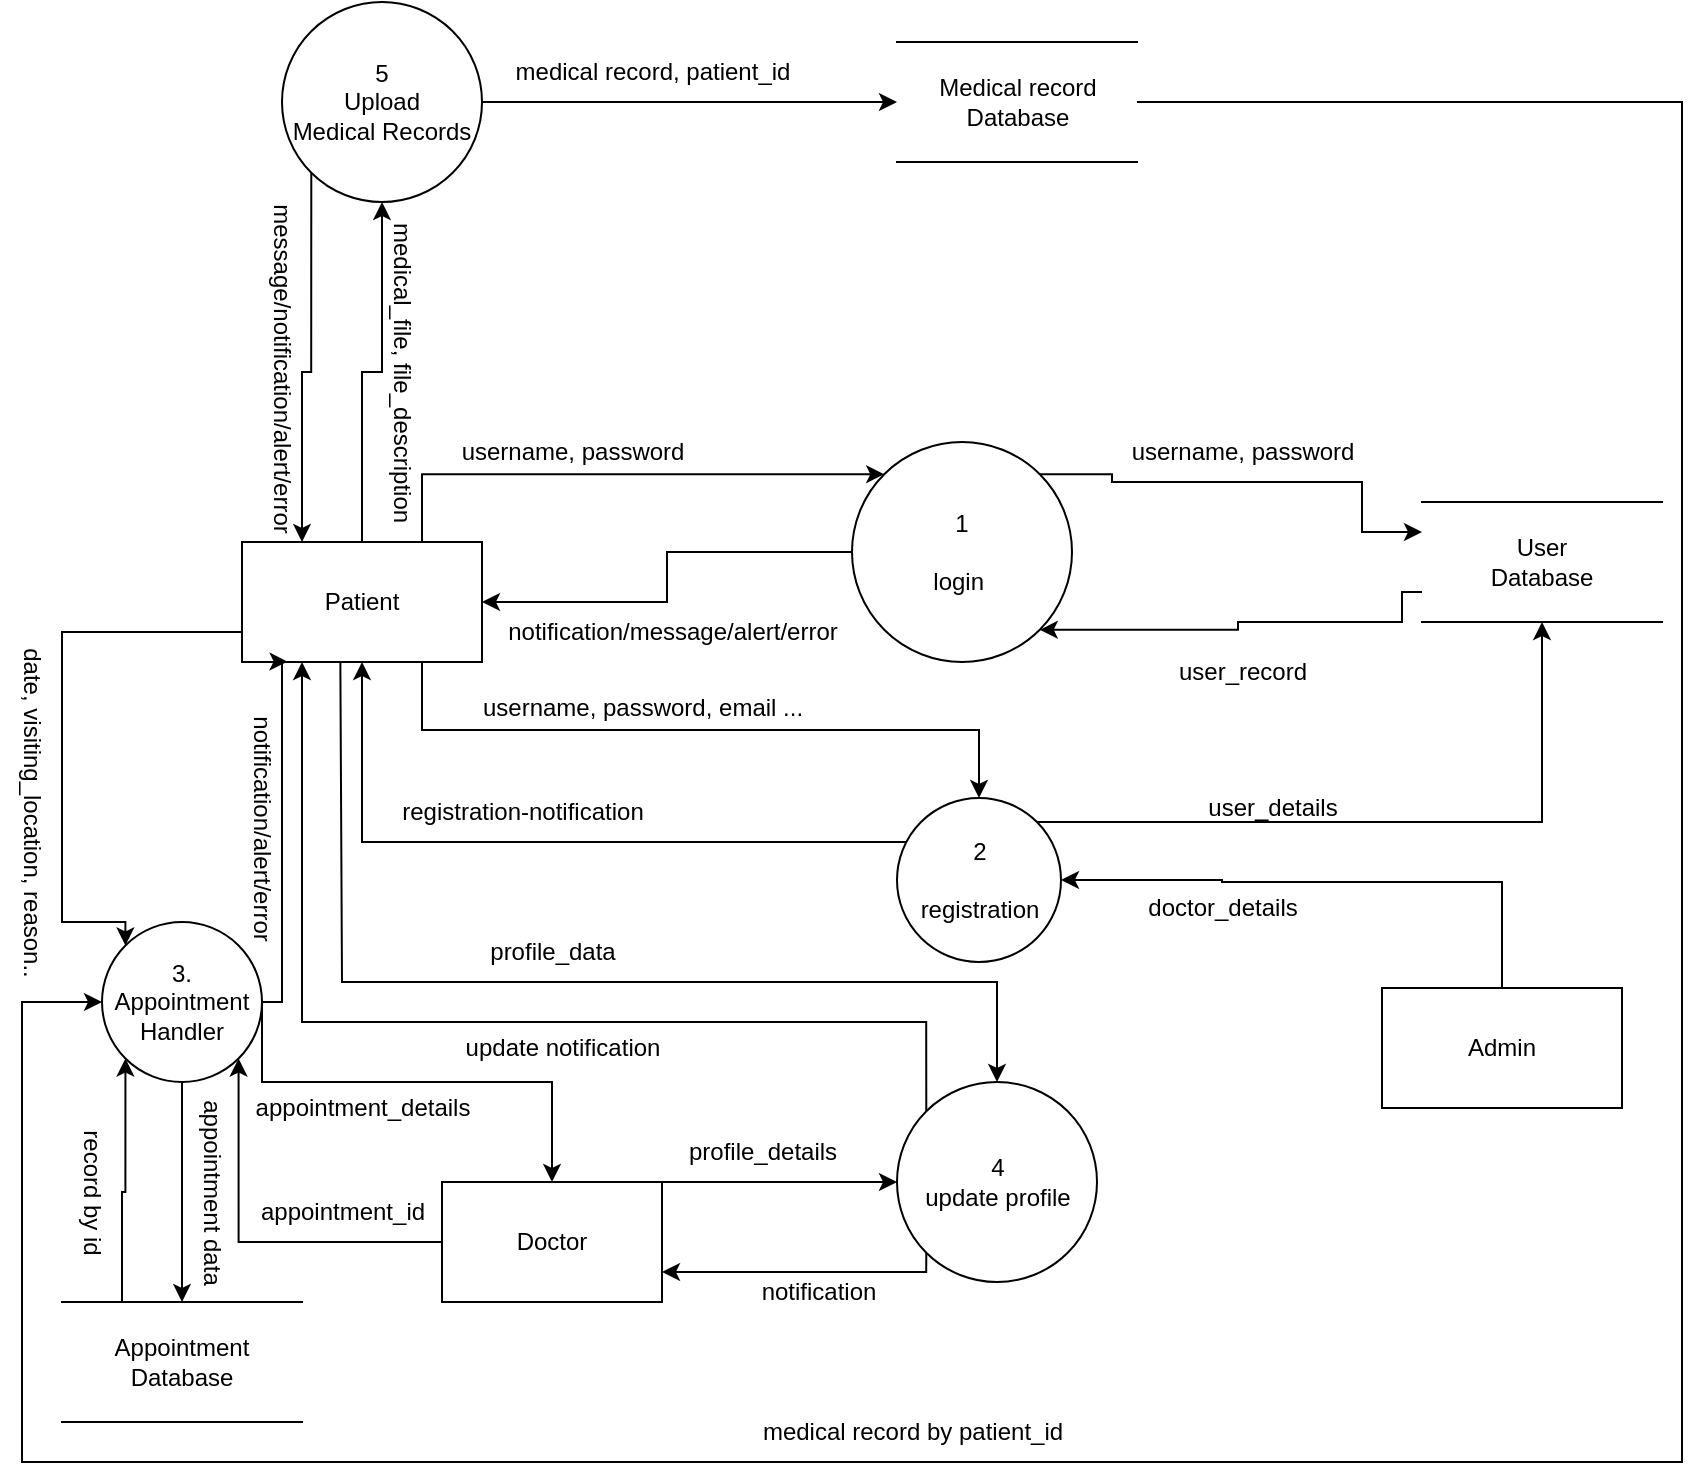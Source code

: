 <mxfile version="21.3.7" type="device">
  <diagram name="Page-1" id="id4hnuhuo75r5iLh6sp2">
    <mxGraphModel dx="1290" dy="1677" grid="1" gridSize="10" guides="1" tooltips="1" connect="1" arrows="1" fold="1" page="1" pageScale="1" pageWidth="850" pageHeight="1100" math="0" shadow="0">
      <root>
        <mxCell id="0" />
        <mxCell id="1" parent="0" />
        <mxCell id="u3d1l5M-4l7rgUjGcVjR-4" style="edgeStyle=orthogonalEdgeStyle;rounded=0;orthogonalLoop=1;jettySize=auto;html=1;exitX=0.75;exitY=0;exitDx=0;exitDy=0;entryX=0;entryY=0;entryDx=0;entryDy=0;" edge="1" parent="1" source="u3d1l5M-4l7rgUjGcVjR-2" target="u3d1l5M-4l7rgUjGcVjR-3">
          <mxGeometry relative="1" as="geometry" />
        </mxCell>
        <mxCell id="u3d1l5M-4l7rgUjGcVjR-19" style="edgeStyle=orthogonalEdgeStyle;rounded=0;orthogonalLoop=1;jettySize=auto;html=1;exitX=0.75;exitY=1;exitDx=0;exitDy=0;" edge="1" parent="1" source="u3d1l5M-4l7rgUjGcVjR-2" target="u3d1l5M-4l7rgUjGcVjR-17">
          <mxGeometry relative="1" as="geometry" />
        </mxCell>
        <mxCell id="u3d1l5M-4l7rgUjGcVjR-28" style="edgeStyle=orthogonalEdgeStyle;rounded=0;orthogonalLoop=1;jettySize=auto;html=1;exitX=0;exitY=0.75;exitDx=0;exitDy=0;entryX=0;entryY=0;entryDx=0;entryDy=0;" edge="1" parent="1" source="u3d1l5M-4l7rgUjGcVjR-2" target="u3d1l5M-4l7rgUjGcVjR-27">
          <mxGeometry relative="1" as="geometry">
            <Array as="points">
              <mxPoint x="30" y="195" />
              <mxPoint x="30" y="340" />
              <mxPoint x="62" y="340" />
            </Array>
          </mxGeometry>
        </mxCell>
        <mxCell id="u3d1l5M-4l7rgUjGcVjR-41" style="edgeStyle=orthogonalEdgeStyle;rounded=0;orthogonalLoop=1;jettySize=auto;html=1;exitX=0.41;exitY=0.983;exitDx=0;exitDy=0;entryX=0.5;entryY=0;entryDx=0;entryDy=0;exitPerimeter=0;" edge="1" parent="1" source="u3d1l5M-4l7rgUjGcVjR-2" target="u3d1l5M-4l7rgUjGcVjR-32">
          <mxGeometry relative="1" as="geometry">
            <Array as="points">
              <mxPoint x="169" y="215" />
              <mxPoint x="170" y="370" />
              <mxPoint x="498" y="370" />
            </Array>
          </mxGeometry>
        </mxCell>
        <mxCell id="u3d1l5M-4l7rgUjGcVjR-62" style="edgeStyle=orthogonalEdgeStyle;rounded=0;orthogonalLoop=1;jettySize=auto;html=1;exitX=0.5;exitY=0;exitDx=0;exitDy=0;entryX=0.5;entryY=1;entryDx=0;entryDy=0;" edge="1" parent="1" source="u3d1l5M-4l7rgUjGcVjR-2" target="u3d1l5M-4l7rgUjGcVjR-61">
          <mxGeometry relative="1" as="geometry" />
        </mxCell>
        <mxCell id="u3d1l5M-4l7rgUjGcVjR-2" value="Patient" style="rounded=0;whiteSpace=wrap;html=1;" vertex="1" parent="1">
          <mxGeometry x="120" y="150" width="120" height="60" as="geometry" />
        </mxCell>
        <mxCell id="u3d1l5M-4l7rgUjGcVjR-10" style="edgeStyle=orthogonalEdgeStyle;rounded=0;orthogonalLoop=1;jettySize=auto;html=1;exitX=0;exitY=0.5;exitDx=0;exitDy=0;entryX=1;entryY=0.5;entryDx=0;entryDy=0;" edge="1" parent="1" source="u3d1l5M-4l7rgUjGcVjR-3" target="u3d1l5M-4l7rgUjGcVjR-2">
          <mxGeometry relative="1" as="geometry" />
        </mxCell>
        <mxCell id="u3d1l5M-4l7rgUjGcVjR-13" style="edgeStyle=orthogonalEdgeStyle;rounded=0;orthogonalLoop=1;jettySize=auto;html=1;exitX=1;exitY=0;exitDx=0;exitDy=0;entryX=0;entryY=0.25;entryDx=0;entryDy=0;" edge="1" parent="1" source="u3d1l5M-4l7rgUjGcVjR-3" target="u3d1l5M-4l7rgUjGcVjR-12">
          <mxGeometry relative="1" as="geometry">
            <Array as="points">
              <mxPoint x="555" y="116" />
              <mxPoint x="555" y="120" />
              <mxPoint x="680" y="120" />
              <mxPoint x="680" y="145" />
            </Array>
          </mxGeometry>
        </mxCell>
        <mxCell id="u3d1l5M-4l7rgUjGcVjR-3" value="1&lt;br&gt;&lt;br&gt;login&amp;nbsp;" style="ellipse;whiteSpace=wrap;html=1;aspect=fixed;" vertex="1" parent="1">
          <mxGeometry x="425" y="100" width="110" height="110" as="geometry" />
        </mxCell>
        <mxCell id="u3d1l5M-4l7rgUjGcVjR-5" value="username, password" style="text;html=1;align=center;verticalAlign=middle;resizable=0;points=[];autosize=1;strokeColor=none;fillColor=none;" vertex="1" parent="1">
          <mxGeometry x="220" y="90" width="130" height="30" as="geometry" />
        </mxCell>
        <mxCell id="u3d1l5M-4l7rgUjGcVjR-11" value="notification/message/alert/error" style="text;html=1;align=center;verticalAlign=middle;resizable=0;points=[];autosize=1;strokeColor=none;fillColor=none;" vertex="1" parent="1">
          <mxGeometry x="240" y="180" width="190" height="30" as="geometry" />
        </mxCell>
        <mxCell id="u3d1l5M-4l7rgUjGcVjR-15" style="edgeStyle=orthogonalEdgeStyle;rounded=0;orthogonalLoop=1;jettySize=auto;html=1;exitX=0;exitY=0.75;exitDx=0;exitDy=0;entryX=1;entryY=1;entryDx=0;entryDy=0;" edge="1" parent="1" source="u3d1l5M-4l7rgUjGcVjR-12" target="u3d1l5M-4l7rgUjGcVjR-3">
          <mxGeometry relative="1" as="geometry">
            <mxPoint x="560" y="175" as="targetPoint" />
            <Array as="points">
              <mxPoint x="700" y="190" />
              <mxPoint x="618" y="190" />
              <mxPoint x="618" y="194" />
            </Array>
          </mxGeometry>
        </mxCell>
        <mxCell id="u3d1l5M-4l7rgUjGcVjR-12" value="User&lt;br&gt;Database" style="shape=partialRectangle;whiteSpace=wrap;html=1;left=0;right=0;fillColor=none;" vertex="1" parent="1">
          <mxGeometry x="710" y="130" width="120" height="60" as="geometry" />
        </mxCell>
        <mxCell id="u3d1l5M-4l7rgUjGcVjR-14" value="username, password" style="text;html=1;align=center;verticalAlign=middle;resizable=0;points=[];autosize=1;strokeColor=none;fillColor=none;" vertex="1" parent="1">
          <mxGeometry x="555" y="90" width="130" height="30" as="geometry" />
        </mxCell>
        <mxCell id="u3d1l5M-4l7rgUjGcVjR-16" value="user_record" style="text;html=1;align=center;verticalAlign=middle;resizable=0;points=[];autosize=1;strokeColor=none;fillColor=none;" vertex="1" parent="1">
          <mxGeometry x="575" y="200" width="90" height="30" as="geometry" />
        </mxCell>
        <mxCell id="u3d1l5M-4l7rgUjGcVjR-21" style="edgeStyle=orthogonalEdgeStyle;rounded=0;orthogonalLoop=1;jettySize=auto;html=1;entryX=0.5;entryY=1;entryDx=0;entryDy=0;" edge="1" parent="1" source="u3d1l5M-4l7rgUjGcVjR-17" target="u3d1l5M-4l7rgUjGcVjR-2">
          <mxGeometry relative="1" as="geometry">
            <Array as="points">
              <mxPoint x="180" y="300" />
            </Array>
          </mxGeometry>
        </mxCell>
        <mxCell id="u3d1l5M-4l7rgUjGcVjR-23" style="edgeStyle=orthogonalEdgeStyle;rounded=0;orthogonalLoop=1;jettySize=auto;html=1;exitX=1;exitY=0;exitDx=0;exitDy=0;entryX=0.5;entryY=1;entryDx=0;entryDy=0;" edge="1" parent="1" source="u3d1l5M-4l7rgUjGcVjR-17" target="u3d1l5M-4l7rgUjGcVjR-12">
          <mxGeometry relative="1" as="geometry" />
        </mxCell>
        <mxCell id="u3d1l5M-4l7rgUjGcVjR-17" value="2&lt;br&gt;&lt;br&gt;registration" style="ellipse;whiteSpace=wrap;html=1;aspect=fixed;" vertex="1" parent="1">
          <mxGeometry x="447.5" y="278" width="82" height="82" as="geometry" />
        </mxCell>
        <mxCell id="u3d1l5M-4l7rgUjGcVjR-20" value="username, password, email ..." style="text;html=1;align=center;verticalAlign=middle;resizable=0;points=[];autosize=1;strokeColor=none;fillColor=none;" vertex="1" parent="1">
          <mxGeometry x="230" y="218" width="180" height="30" as="geometry" />
        </mxCell>
        <mxCell id="u3d1l5M-4l7rgUjGcVjR-22" value="registration-notification" style="text;html=1;align=center;verticalAlign=middle;resizable=0;points=[];autosize=1;strokeColor=none;fillColor=none;" vertex="1" parent="1">
          <mxGeometry x="190" y="270" width="140" height="30" as="geometry" />
        </mxCell>
        <mxCell id="u3d1l5M-4l7rgUjGcVjR-24" value="user_details" style="text;html=1;align=center;verticalAlign=middle;resizable=0;points=[];autosize=1;strokeColor=none;fillColor=none;" vertex="1" parent="1">
          <mxGeometry x="590" y="268" width="90" height="30" as="geometry" />
        </mxCell>
        <mxCell id="u3d1l5M-4l7rgUjGcVjR-30" style="edgeStyle=orthogonalEdgeStyle;rounded=0;orthogonalLoop=1;jettySize=auto;html=1;exitX=1;exitY=0.5;exitDx=0;exitDy=0;entryX=0.19;entryY=0.997;entryDx=0;entryDy=0;entryPerimeter=0;" edge="1" parent="1" source="u3d1l5M-4l7rgUjGcVjR-27" target="u3d1l5M-4l7rgUjGcVjR-2">
          <mxGeometry relative="1" as="geometry">
            <Array as="points">
              <mxPoint x="140" y="380" />
              <mxPoint x="140" y="210" />
            </Array>
          </mxGeometry>
        </mxCell>
        <mxCell id="u3d1l5M-4l7rgUjGcVjR-39" style="edgeStyle=orthogonalEdgeStyle;rounded=0;orthogonalLoop=1;jettySize=auto;html=1;exitX=0.5;exitY=1;exitDx=0;exitDy=0;entryX=0.5;entryY=0;entryDx=0;entryDy=0;" edge="1" parent="1" source="u3d1l5M-4l7rgUjGcVjR-27" target="u3d1l5M-4l7rgUjGcVjR-38">
          <mxGeometry relative="1" as="geometry" />
        </mxCell>
        <mxCell id="u3d1l5M-4l7rgUjGcVjR-54" style="edgeStyle=orthogonalEdgeStyle;rounded=0;orthogonalLoop=1;jettySize=auto;html=1;exitX=1;exitY=0.5;exitDx=0;exitDy=0;entryX=0.5;entryY=0;entryDx=0;entryDy=0;" edge="1" parent="1" source="u3d1l5M-4l7rgUjGcVjR-27" target="u3d1l5M-4l7rgUjGcVjR-37">
          <mxGeometry relative="1" as="geometry">
            <Array as="points">
              <mxPoint x="130" y="420" />
              <mxPoint x="275" y="420" />
            </Array>
          </mxGeometry>
        </mxCell>
        <mxCell id="u3d1l5M-4l7rgUjGcVjR-27" value="3.&lt;br&gt;Appointment&lt;br&gt;Handler" style="ellipse;whiteSpace=wrap;html=1;aspect=fixed;" vertex="1" parent="1">
          <mxGeometry x="50" y="340" width="80" height="80" as="geometry" />
        </mxCell>
        <mxCell id="u3d1l5M-4l7rgUjGcVjR-29" value="date, visiting_location, reason.." style="text;html=1;align=center;verticalAlign=middle;resizable=0;points=[];autosize=1;strokeColor=none;fillColor=none;rotation=90;" vertex="1" parent="1">
          <mxGeometry x="-80" y="270" width="190" height="30" as="geometry" />
        </mxCell>
        <mxCell id="u3d1l5M-4l7rgUjGcVjR-31" value="notification/alert/error" style="text;html=1;align=center;verticalAlign=middle;resizable=0;points=[];autosize=1;strokeColor=none;fillColor=none;rotation=90;" vertex="1" parent="1">
          <mxGeometry x="60" y="278" width="140" height="30" as="geometry" />
        </mxCell>
        <mxCell id="u3d1l5M-4l7rgUjGcVjR-43" style="edgeStyle=orthogonalEdgeStyle;rounded=0;orthogonalLoop=1;jettySize=auto;html=1;exitX=0;exitY=0;exitDx=0;exitDy=0;entryX=0.25;entryY=1;entryDx=0;entryDy=0;" edge="1" parent="1" source="u3d1l5M-4l7rgUjGcVjR-32" target="u3d1l5M-4l7rgUjGcVjR-2">
          <mxGeometry relative="1" as="geometry">
            <mxPoint x="440" y="480" as="targetPoint" />
            <Array as="points">
              <mxPoint x="462" y="390" />
              <mxPoint x="150" y="390" />
            </Array>
          </mxGeometry>
        </mxCell>
        <mxCell id="u3d1l5M-4l7rgUjGcVjR-47" style="edgeStyle=orthogonalEdgeStyle;rounded=0;orthogonalLoop=1;jettySize=auto;html=1;exitX=0;exitY=1;exitDx=0;exitDy=0;entryX=1;entryY=0.75;entryDx=0;entryDy=0;" edge="1" parent="1" source="u3d1l5M-4l7rgUjGcVjR-32" target="u3d1l5M-4l7rgUjGcVjR-37">
          <mxGeometry relative="1" as="geometry">
            <Array as="points">
              <mxPoint x="462" y="515" />
            </Array>
          </mxGeometry>
        </mxCell>
        <mxCell id="u3d1l5M-4l7rgUjGcVjR-32" value="4&lt;br&gt;update profile" style="ellipse;whiteSpace=wrap;html=1;aspect=fixed;" vertex="1" parent="1">
          <mxGeometry x="447.5" y="420" width="100" height="100" as="geometry" />
        </mxCell>
        <mxCell id="u3d1l5M-4l7rgUjGcVjR-45" style="edgeStyle=orthogonalEdgeStyle;rounded=0;orthogonalLoop=1;jettySize=auto;html=1;" edge="1" parent="1" source="u3d1l5M-4l7rgUjGcVjR-37" target="u3d1l5M-4l7rgUjGcVjR-32">
          <mxGeometry relative="1" as="geometry">
            <Array as="points">
              <mxPoint x="360" y="470" />
              <mxPoint x="360" y="470" />
            </Array>
          </mxGeometry>
        </mxCell>
        <mxCell id="u3d1l5M-4l7rgUjGcVjR-49" style="edgeStyle=orthogonalEdgeStyle;rounded=0;orthogonalLoop=1;jettySize=auto;html=1;entryX=1;entryY=1;entryDx=0;entryDy=0;" edge="1" parent="1" source="u3d1l5M-4l7rgUjGcVjR-37" target="u3d1l5M-4l7rgUjGcVjR-27">
          <mxGeometry relative="1" as="geometry" />
        </mxCell>
        <mxCell id="u3d1l5M-4l7rgUjGcVjR-37" value="Doctor" style="rounded=0;whiteSpace=wrap;html=1;" vertex="1" parent="1">
          <mxGeometry x="220" y="470" width="110" height="60" as="geometry" />
        </mxCell>
        <mxCell id="u3d1l5M-4l7rgUjGcVjR-51" style="edgeStyle=orthogonalEdgeStyle;rounded=0;orthogonalLoop=1;jettySize=auto;html=1;exitX=0.25;exitY=0;exitDx=0;exitDy=0;entryX=0;entryY=1;entryDx=0;entryDy=0;" edge="1" parent="1" source="u3d1l5M-4l7rgUjGcVjR-38" target="u3d1l5M-4l7rgUjGcVjR-27">
          <mxGeometry relative="1" as="geometry" />
        </mxCell>
        <mxCell id="u3d1l5M-4l7rgUjGcVjR-38" value="Appointment Database" style="shape=partialRectangle;whiteSpace=wrap;html=1;left=0;right=0;fillColor=none;" vertex="1" parent="1">
          <mxGeometry x="30" y="530" width="120" height="60" as="geometry" />
        </mxCell>
        <mxCell id="u3d1l5M-4l7rgUjGcVjR-40" value="appointment data" style="text;html=1;align=center;verticalAlign=middle;resizable=0;points=[];autosize=1;strokeColor=none;fillColor=none;rotation=90;" vertex="1" parent="1">
          <mxGeometry x="45" y="460" width="120" height="30" as="geometry" />
        </mxCell>
        <mxCell id="u3d1l5M-4l7rgUjGcVjR-42" value="profile_data" style="text;html=1;align=center;verticalAlign=middle;resizable=0;points=[];autosize=1;strokeColor=none;fillColor=none;" vertex="1" parent="1">
          <mxGeometry x="230" y="340" width="90" height="30" as="geometry" />
        </mxCell>
        <mxCell id="u3d1l5M-4l7rgUjGcVjR-44" value="update notification" style="text;html=1;align=center;verticalAlign=middle;resizable=0;points=[];autosize=1;strokeColor=none;fillColor=none;" vertex="1" parent="1">
          <mxGeometry x="220" y="388" width="120" height="30" as="geometry" />
        </mxCell>
        <mxCell id="u3d1l5M-4l7rgUjGcVjR-46" value="profile_details" style="text;html=1;align=center;verticalAlign=middle;resizable=0;points=[];autosize=1;strokeColor=none;fillColor=none;" vertex="1" parent="1">
          <mxGeometry x="330" y="440" width="100" height="30" as="geometry" />
        </mxCell>
        <mxCell id="u3d1l5M-4l7rgUjGcVjR-48" value="notification" style="text;html=1;align=center;verticalAlign=middle;resizable=0;points=[];autosize=1;strokeColor=none;fillColor=none;" vertex="1" parent="1">
          <mxGeometry x="367.5" y="510" width="80" height="30" as="geometry" />
        </mxCell>
        <mxCell id="u3d1l5M-4l7rgUjGcVjR-50" value="appointment_id" style="text;html=1;align=center;verticalAlign=middle;resizable=0;points=[];autosize=1;strokeColor=none;fillColor=none;" vertex="1" parent="1">
          <mxGeometry x="115" y="470" width="110" height="30" as="geometry" />
        </mxCell>
        <mxCell id="u3d1l5M-4l7rgUjGcVjR-53" value="record by id" style="text;html=1;align=center;verticalAlign=middle;resizable=0;points=[];autosize=1;strokeColor=none;fillColor=none;rotation=90;" vertex="1" parent="1">
          <mxGeometry y="460" width="90" height="30" as="geometry" />
        </mxCell>
        <mxCell id="u3d1l5M-4l7rgUjGcVjR-56" value="appointment_details" style="text;html=1;align=center;verticalAlign=middle;resizable=0;points=[];autosize=1;strokeColor=none;fillColor=none;" vertex="1" parent="1">
          <mxGeometry x="115" y="418" width="130" height="30" as="geometry" />
        </mxCell>
        <mxCell id="u3d1l5M-4l7rgUjGcVjR-58" style="edgeStyle=orthogonalEdgeStyle;rounded=0;orthogonalLoop=1;jettySize=auto;html=1;entryX=1;entryY=0.5;entryDx=0;entryDy=0;" edge="1" parent="1" source="u3d1l5M-4l7rgUjGcVjR-57" target="u3d1l5M-4l7rgUjGcVjR-17">
          <mxGeometry relative="1" as="geometry">
            <Array as="points">
              <mxPoint x="750" y="320" />
              <mxPoint x="610" y="320" />
              <mxPoint x="610" y="319" />
            </Array>
          </mxGeometry>
        </mxCell>
        <mxCell id="u3d1l5M-4l7rgUjGcVjR-57" value="Admin" style="rounded=0;whiteSpace=wrap;html=1;" vertex="1" parent="1">
          <mxGeometry x="690" y="373" width="120" height="60" as="geometry" />
        </mxCell>
        <mxCell id="u3d1l5M-4l7rgUjGcVjR-59" value="doctor_details" style="text;html=1;align=center;verticalAlign=middle;resizable=0;points=[];autosize=1;strokeColor=none;fillColor=none;" vertex="1" parent="1">
          <mxGeometry x="560" y="318" width="100" height="30" as="geometry" />
        </mxCell>
        <mxCell id="u3d1l5M-4l7rgUjGcVjR-64" style="edgeStyle=orthogonalEdgeStyle;rounded=0;orthogonalLoop=1;jettySize=auto;html=1;exitX=0;exitY=1;exitDx=0;exitDy=0;entryX=0.25;entryY=0;entryDx=0;entryDy=0;" edge="1" parent="1" source="u3d1l5M-4l7rgUjGcVjR-61" target="u3d1l5M-4l7rgUjGcVjR-2">
          <mxGeometry relative="1" as="geometry" />
        </mxCell>
        <mxCell id="u3d1l5M-4l7rgUjGcVjR-67" style="edgeStyle=orthogonalEdgeStyle;rounded=0;orthogonalLoop=1;jettySize=auto;html=1;exitX=1;exitY=0.5;exitDx=0;exitDy=0;" edge="1" parent="1" source="u3d1l5M-4l7rgUjGcVjR-61" target="u3d1l5M-4l7rgUjGcVjR-66">
          <mxGeometry relative="1" as="geometry" />
        </mxCell>
        <mxCell id="u3d1l5M-4l7rgUjGcVjR-61" value="5&lt;br&gt;Upload&lt;br&gt;Medical Records" style="ellipse;whiteSpace=wrap;html=1;aspect=fixed;" vertex="1" parent="1">
          <mxGeometry x="140" y="-120" width="100" height="100" as="geometry" />
        </mxCell>
        <mxCell id="u3d1l5M-4l7rgUjGcVjR-63" value="medical_file, file_description" style="text;html=1;align=center;verticalAlign=middle;resizable=0;points=[];autosize=1;strokeColor=none;fillColor=none;rotation=90;" vertex="1" parent="1">
          <mxGeometry x="115" y="50" width="170" height="30" as="geometry" />
        </mxCell>
        <mxCell id="u3d1l5M-4l7rgUjGcVjR-65" value="message/notification/alert/error" style="text;html=1;align=center;verticalAlign=middle;resizable=0;points=[];autosize=1;strokeColor=none;fillColor=none;rotation=90;" vertex="1" parent="1">
          <mxGeometry x="45" y="48" width="190" height="30" as="geometry" />
        </mxCell>
        <mxCell id="u3d1l5M-4l7rgUjGcVjR-69" style="edgeStyle=orthogonalEdgeStyle;rounded=0;orthogonalLoop=1;jettySize=auto;html=1;exitX=1;exitY=0.5;exitDx=0;exitDy=0;entryX=0;entryY=0.5;entryDx=0;entryDy=0;" edge="1" parent="1" source="u3d1l5M-4l7rgUjGcVjR-66" target="u3d1l5M-4l7rgUjGcVjR-27">
          <mxGeometry relative="1" as="geometry">
            <Array as="points">
              <mxPoint x="840" y="-70" />
              <mxPoint x="840" y="610" />
              <mxPoint x="10" y="610" />
              <mxPoint x="10" y="380" />
            </Array>
          </mxGeometry>
        </mxCell>
        <mxCell id="u3d1l5M-4l7rgUjGcVjR-66" value="Medical record&lt;br&gt;Database" style="shape=partialRectangle;whiteSpace=wrap;html=1;left=0;right=0;fillColor=none;" vertex="1" parent="1">
          <mxGeometry x="447.5" y="-100" width="120" height="60" as="geometry" />
        </mxCell>
        <mxCell id="u3d1l5M-4l7rgUjGcVjR-68" value="medical record, patient_id" style="text;html=1;align=center;verticalAlign=middle;resizable=0;points=[];autosize=1;strokeColor=none;fillColor=none;" vertex="1" parent="1">
          <mxGeometry x="245" y="-100" width="160" height="30" as="geometry" />
        </mxCell>
        <mxCell id="u3d1l5M-4l7rgUjGcVjR-70" value="medical record by patient_id" style="text;html=1;align=center;verticalAlign=middle;resizable=0;points=[];autosize=1;strokeColor=none;fillColor=none;" vertex="1" parent="1">
          <mxGeometry x="370" y="580" width="170" height="30" as="geometry" />
        </mxCell>
      </root>
    </mxGraphModel>
  </diagram>
</mxfile>
